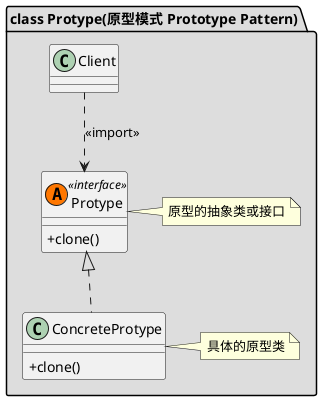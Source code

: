 @startuml
skinparam classAttributeIconSize 0

package "class Protype(原型模式 Prototype Pattern)" #DDDDDD {
    class Protype<< (A,#FF7700) interface>>
    {
    +clone()
    }
    note right: 原型的抽象类或接口

    class ConcreteProtype
    {
    +clone()
    }
    note right: 具体的原型类

    Protype <|.. ConcreteProtype
    Client ..> Protype:<<import>>
}
@enduml
